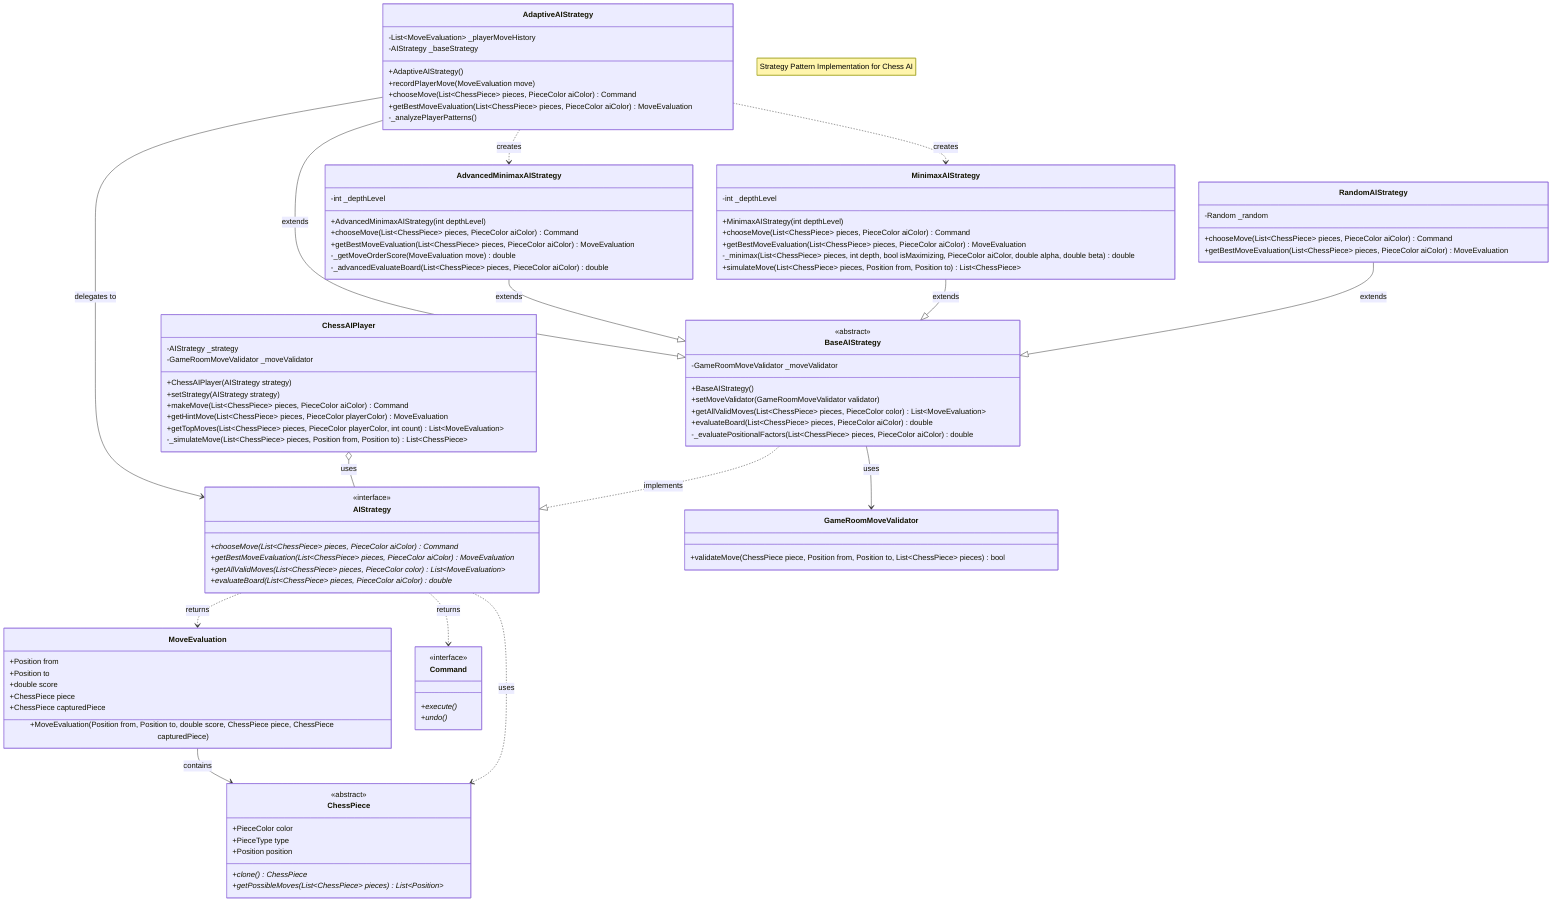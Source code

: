 classDiagram
    note "Strategy Pattern Implementation for Chess AI"
    
    %% Strategy Interface
    class AIStrategy {
        <<interface>>
        +chooseMove(List~ChessPiece~ pieces, PieceColor aiColor) Command*
        +getBestMoveEvaluation(List~ChessPiece~ pieces, PieceColor aiColor) MoveEvaluation*
        +getAllValidMoves(List~ChessPiece~ pieces, PieceColor color) List~MoveEvaluation~*
        +evaluateBoard(List~ChessPiece~ pieces, PieceColor aiColor) double*
    }
    
    %% Abstract Base Strategy
    class BaseAIStrategy {
        <<abstract>>
        -GameRoomMoveValidator _moveValidator
        +BaseAIStrategy()
        +setMoveValidator(GameRoomMoveValidator validator)
        +getAllValidMoves(List~ChessPiece~ pieces, PieceColor color) List~MoveEvaluation~
        +evaluateBoard(List~ChessPiece~ pieces, PieceColor aiColor) double
        -_evaluatePositionalFactors(List~ChessPiece~ pieces, PieceColor aiColor) double
    }
    
    %% Context Class
    class ChessAIPlayer {
        -AIStrategy _strategy
        -GameRoomMoveValidator _moveValidator
        +ChessAIPlayer(AIStrategy strategy)
        +setStrategy(AIStrategy strategy)
        +makeMove(List~ChessPiece~ pieces, PieceColor aiColor) Command
        +getHintMove(List~ChessPiece~ pieces, PieceColor playerColor) MoveEvaluation
        +getTopMoves(List~ChessPiece~ pieces, PieceColor playerColor, int count) List~MoveEvaluation~
        -_simulateMove(List~ChessPiece~ pieces, Position from, Position to) List~ChessPiece~
    }
    
    %% Concrete Strategies
    class RandomAIStrategy {
        -Random _random
        +chooseMove(List~ChessPiece~ pieces, PieceColor aiColor) Command
        +getBestMoveEvaluation(List~ChessPiece~ pieces, PieceColor aiColor) MoveEvaluation
    }
    
    class MinimaxAIStrategy {
        -int _depthLevel
        +MinimaxAIStrategy(int depthLevel)
        +chooseMove(List~ChessPiece~ pieces, PieceColor aiColor) Command
        +getBestMoveEvaluation(List~ChessPiece~ pieces, PieceColor aiColor) MoveEvaluation
        -_minimax(List~ChessPiece~ pieces, int depth, bool isMaximizing, PieceColor aiColor, double alpha, double beta) double
        +simulateMove(List~ChessPiece~ pieces, Position from, Position to) List~ChessPiece~
    }
    
    class AdvancedMinimaxAIStrategy {
        -int _depthLevel
        +AdvancedMinimaxAIStrategy(int depthLevel)
        +chooseMove(List~ChessPiece~ pieces, PieceColor aiColor) Command
        +getBestMoveEvaluation(List~ChessPiece~ pieces, PieceColor aiColor) MoveEvaluation
        -_getMoveOrderScore(MoveEvaluation move) double
        -_advancedEvaluateBoard(List~ChessPiece~ pieces, PieceColor aiColor) double
    }
    
    class AdaptiveAIStrategy {
        -List~MoveEvaluation~ _playerMoveHistory
        -AIStrategy _baseStrategy
        +AdaptiveAIStrategy()
        +recordPlayerMove(MoveEvaluation move)
        +chooseMove(List~ChessPiece~ pieces, PieceColor aiColor) Command
        +getBestMoveEvaluation(List~ChessPiece~ pieces, PieceColor aiColor) MoveEvaluation
        -_analyzePlayerPatterns()
    }
    
    %% Supporting Classes
    class MoveEvaluation {
        +Position from
        +Position to
        +double score
        +ChessPiece piece
        +ChessPiece capturedPiece
        +MoveEvaluation(Position from, Position to, double score, ChessPiece piece, ChessPiece capturedPiece)
    }
    
    class Command {
        <<interface>>
        +execute()*
        +undo()*
    }
    
    class ChessPiece {
        <<abstract>>
        +PieceColor color
        +PieceType type
        +Position position
        +clone() ChessPiece*
        +getPossibleMoves(List~ChessPiece~ pieces) List~Position~*
    }
    
    class GameRoomMoveValidator {
        +validateMove(ChessPiece piece, Position from, Position to, List~ChessPiece~ pieces) bool
    }
    
    %% Strategy Pattern Relationships
    BaseAIStrategy ..|> AIStrategy : implements
    RandomAIStrategy --|> BaseAIStrategy : extends
    MinimaxAIStrategy --|> BaseAIStrategy : extends
    AdvancedMinimaxAIStrategy --|> BaseAIStrategy : extends
    AdaptiveAIStrategy --|> BaseAIStrategy : extends
    
    %% Context uses Strategy
    ChessAIPlayer o-- AIStrategy : uses
    
    %% Supporting Relationships
    AIStrategy ..> Command : returns
    AIStrategy ..> MoveEvaluation : returns
    AIStrategy ..> ChessPiece : uses
    BaseAIStrategy --> GameRoomMoveValidator : uses
    MoveEvaluation --> ChessPiece : contains
    AdaptiveAIStrategy --> AIStrategy : delegates to
    
    %% Strategy Selection Pattern
    AdaptiveAIStrategy ..> MinimaxAIStrategy : creates
    AdaptiveAIStrategy ..> AdvancedMinimaxAIStrategy : creates